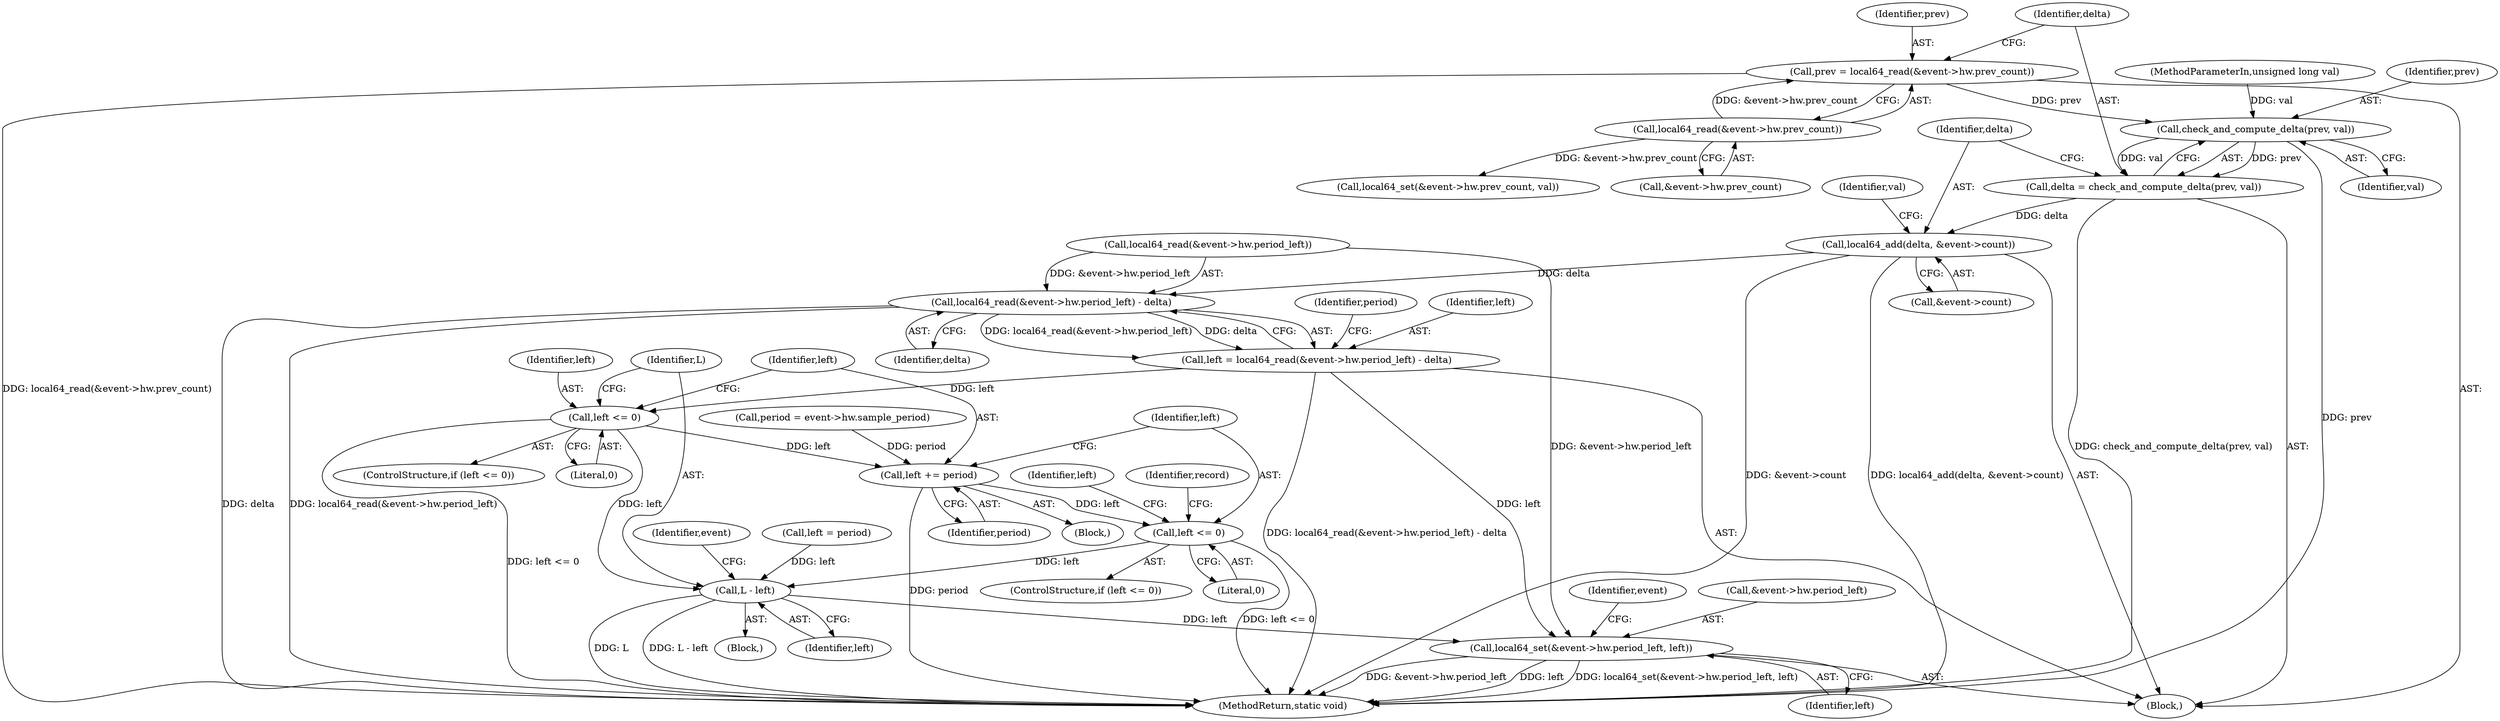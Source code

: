 digraph "0_linux_a8b0ca17b80e92faab46ee7179ba9e99ccb61233_16@API" {
"1000141" [label="(Call,prev = local64_read(&event->hw.prev_count))"];
"1000143" [label="(Call,local64_read(&event->hw.prev_count))"];
"1000152" [label="(Call,check_and_compute_delta(prev, val))"];
"1000150" [label="(Call,delta = check_and_compute_delta(prev, val))"];
"1000155" [label="(Call,local64_add(delta, &event->count))"];
"1000166" [label="(Call,local64_read(&event->hw.period_left) - delta)"];
"1000164" [label="(Call,left = local64_read(&event->hw.period_left) - delta)"];
"1000179" [label="(Call,left <= 0)"];
"1000183" [label="(Call,left += period)"];
"1000187" [label="(Call,left <= 0)"];
"1000207" [label="(Call,L - left)"];
"1000225" [label="(Call,local64_set(&event->hw.period_left, left))"];
"1000225" [label="(Call,local64_set(&event->hw.period_left, left))"];
"1000164" [label="(Call,left = local64_read(&event->hw.period_left) - delta)"];
"1000165" [label="(Identifier,left)"];
"1000191" [label="(Identifier,left)"];
"1000217" [label="(Call,local64_set(&event->hw.prev_count, val))"];
"1000155" [label="(Call,local64_add(delta, &event->count))"];
"1000153" [label="(Identifier,prev)"];
"1000183" [label="(Call,left += period)"];
"1000141" [label="(Call,prev = local64_read(&event->hw.prev_count))"];
"1000180" [label="(Identifier,left)"];
"1000234" [label="(Identifier,event)"];
"1000182" [label="(Block,)"];
"1000213" [label="(Identifier,event)"];
"1000194" [label="(Identifier,record)"];
"1000156" [label="(Identifier,delta)"];
"1000157" [label="(Call,&event->count)"];
"1000176" [label="(Identifier,period)"];
"1000177" [label="(Block,)"];
"1000144" [label="(Call,&event->hw.prev_count)"];
"1000150" [label="(Call,delta = check_and_compute_delta(prev, val))"];
"1000179" [label="(Call,left <= 0)"];
"1000152" [label="(Call,check_and_compute_delta(prev, val))"];
"1000189" [label="(Literal,0)"];
"1000154" [label="(Identifier,val)"];
"1000209" [label="(Identifier,left)"];
"1000181" [label="(Literal,0)"];
"1000207" [label="(Call,L - left)"];
"1000190" [label="(Call,left = period)"];
"1000151" [label="(Identifier,delta)"];
"1000167" [label="(Call,local64_read(&event->hw.period_left))"];
"1000188" [label="(Identifier,left)"];
"1000110" [label="(Call,period = event->hw.sample_period)"];
"1000187" [label="(Call,left <= 0)"];
"1000162" [label="(Identifier,val)"];
"1000184" [label="(Identifier,left)"];
"1000226" [label="(Call,&event->hw.period_left)"];
"1000178" [label="(ControlStructure,if (left <= 0))"];
"1000142" [label="(Identifier,prev)"];
"1000185" [label="(Identifier,period)"];
"1000108" [label="(Block,)"];
"1000276" [label="(MethodReturn,static void)"];
"1000143" [label="(Call,local64_read(&event->hw.prev_count))"];
"1000208" [label="(Identifier,L)"];
"1000186" [label="(ControlStructure,if (left <= 0))"];
"1000166" [label="(Call,local64_read(&event->hw.period_left) - delta)"];
"1000105" [label="(MethodParameterIn,unsigned long val)"];
"1000174" [label="(Identifier,delta)"];
"1000232" [label="(Identifier,left)"];
"1000141" -> "1000108"  [label="AST: "];
"1000141" -> "1000143"  [label="CFG: "];
"1000142" -> "1000141"  [label="AST: "];
"1000143" -> "1000141"  [label="AST: "];
"1000151" -> "1000141"  [label="CFG: "];
"1000141" -> "1000276"  [label="DDG: local64_read(&event->hw.prev_count)"];
"1000143" -> "1000141"  [label="DDG: &event->hw.prev_count"];
"1000141" -> "1000152"  [label="DDG: prev"];
"1000143" -> "1000144"  [label="CFG: "];
"1000144" -> "1000143"  [label="AST: "];
"1000143" -> "1000217"  [label="DDG: &event->hw.prev_count"];
"1000152" -> "1000150"  [label="AST: "];
"1000152" -> "1000154"  [label="CFG: "];
"1000153" -> "1000152"  [label="AST: "];
"1000154" -> "1000152"  [label="AST: "];
"1000150" -> "1000152"  [label="CFG: "];
"1000152" -> "1000276"  [label="DDG: prev"];
"1000152" -> "1000150"  [label="DDG: prev"];
"1000152" -> "1000150"  [label="DDG: val"];
"1000105" -> "1000152"  [label="DDG: val"];
"1000150" -> "1000108"  [label="AST: "];
"1000151" -> "1000150"  [label="AST: "];
"1000156" -> "1000150"  [label="CFG: "];
"1000150" -> "1000276"  [label="DDG: check_and_compute_delta(prev, val)"];
"1000150" -> "1000155"  [label="DDG: delta"];
"1000155" -> "1000108"  [label="AST: "];
"1000155" -> "1000157"  [label="CFG: "];
"1000156" -> "1000155"  [label="AST: "];
"1000157" -> "1000155"  [label="AST: "];
"1000162" -> "1000155"  [label="CFG: "];
"1000155" -> "1000276"  [label="DDG: &event->count"];
"1000155" -> "1000276"  [label="DDG: local64_add(delta, &event->count)"];
"1000155" -> "1000166"  [label="DDG: delta"];
"1000166" -> "1000164"  [label="AST: "];
"1000166" -> "1000174"  [label="CFG: "];
"1000167" -> "1000166"  [label="AST: "];
"1000174" -> "1000166"  [label="AST: "];
"1000164" -> "1000166"  [label="CFG: "];
"1000166" -> "1000276"  [label="DDG: local64_read(&event->hw.period_left)"];
"1000166" -> "1000276"  [label="DDG: delta"];
"1000166" -> "1000164"  [label="DDG: local64_read(&event->hw.period_left)"];
"1000166" -> "1000164"  [label="DDG: delta"];
"1000167" -> "1000166"  [label="DDG: &event->hw.period_left"];
"1000164" -> "1000108"  [label="AST: "];
"1000165" -> "1000164"  [label="AST: "];
"1000176" -> "1000164"  [label="CFG: "];
"1000164" -> "1000276"  [label="DDG: local64_read(&event->hw.period_left) - delta"];
"1000164" -> "1000179"  [label="DDG: left"];
"1000164" -> "1000225"  [label="DDG: left"];
"1000179" -> "1000178"  [label="AST: "];
"1000179" -> "1000181"  [label="CFG: "];
"1000180" -> "1000179"  [label="AST: "];
"1000181" -> "1000179"  [label="AST: "];
"1000184" -> "1000179"  [label="CFG: "];
"1000208" -> "1000179"  [label="CFG: "];
"1000179" -> "1000276"  [label="DDG: left <= 0"];
"1000179" -> "1000183"  [label="DDG: left"];
"1000179" -> "1000207"  [label="DDG: left"];
"1000183" -> "1000182"  [label="AST: "];
"1000183" -> "1000185"  [label="CFG: "];
"1000184" -> "1000183"  [label="AST: "];
"1000185" -> "1000183"  [label="AST: "];
"1000188" -> "1000183"  [label="CFG: "];
"1000183" -> "1000276"  [label="DDG: period"];
"1000110" -> "1000183"  [label="DDG: period"];
"1000183" -> "1000187"  [label="DDG: left"];
"1000187" -> "1000186"  [label="AST: "];
"1000187" -> "1000189"  [label="CFG: "];
"1000188" -> "1000187"  [label="AST: "];
"1000189" -> "1000187"  [label="AST: "];
"1000191" -> "1000187"  [label="CFG: "];
"1000194" -> "1000187"  [label="CFG: "];
"1000187" -> "1000276"  [label="DDG: left <= 0"];
"1000187" -> "1000207"  [label="DDG: left"];
"1000207" -> "1000177"  [label="AST: "];
"1000207" -> "1000209"  [label="CFG: "];
"1000208" -> "1000207"  [label="AST: "];
"1000209" -> "1000207"  [label="AST: "];
"1000213" -> "1000207"  [label="CFG: "];
"1000207" -> "1000276"  [label="DDG: L"];
"1000207" -> "1000276"  [label="DDG: L - left"];
"1000190" -> "1000207"  [label="DDG: left"];
"1000207" -> "1000225"  [label="DDG: left"];
"1000225" -> "1000108"  [label="AST: "];
"1000225" -> "1000232"  [label="CFG: "];
"1000226" -> "1000225"  [label="AST: "];
"1000232" -> "1000225"  [label="AST: "];
"1000234" -> "1000225"  [label="CFG: "];
"1000225" -> "1000276"  [label="DDG: local64_set(&event->hw.period_left, left)"];
"1000225" -> "1000276"  [label="DDG: &event->hw.period_left"];
"1000225" -> "1000276"  [label="DDG: left"];
"1000167" -> "1000225"  [label="DDG: &event->hw.period_left"];
}
